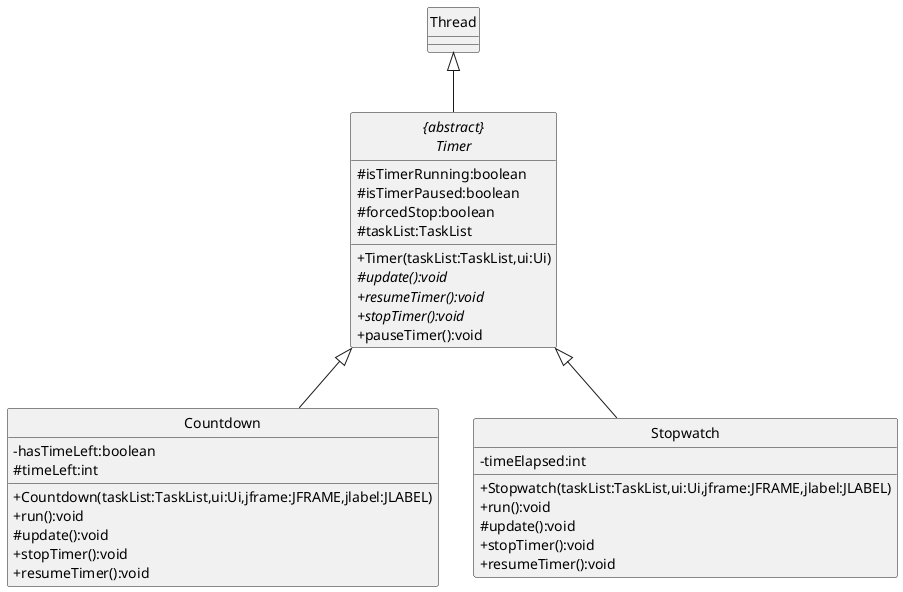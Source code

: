 @startuml
'https://plantuml.com/class-diagram
skinparam classAttributeIconSize 0
hide circle
abstract class "{abstract}\nTimer" as Timer
class Countdown
class Stopwatch

Thread <|-- Timer
Timer <|-- Countdown
Timer <|-- Stopwatch


abstract class Timer {
    # isTimerRunning:boolean
    # isTimerPaused:boolean
    # forcedStop:boolean
    # taskList:TaskList
    + Timer(taskList:TaskList,ui:Ui)
    # update():void {abstract}
    + resumeTimer():void {abstract}
    + stopTimer():void {abstract}
    + pauseTimer():void
}

class Countdown {
    -hasTimeLeft:boolean
    #timeLeft:int
    +Countdown(taskList:TaskList,ui:Ui,jframe:JFRAME,jlabel:JLABEL)
    +run():void
    #update():void
    +stopTimer():void
    +resumeTimer():void
}

class Stopwatch {
    -timeElapsed:int
    +Stopwatch(taskList:TaskList,ui:Ui,jframe:JFRAME,jlabel:JLABEL)
    +run():void
    #update():void
    +stopTimer():void
    +resumeTimer():void
}

@enduml